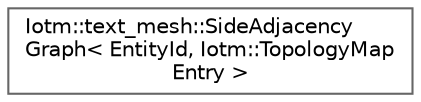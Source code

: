 digraph "Graphical Class Hierarchy"
{
 // INTERACTIVE_SVG=YES
 // LATEX_PDF_SIZE
  bgcolor="transparent";
  edge [fontname=Helvetica,fontsize=10,labelfontname=Helvetica,labelfontsize=10];
  node [fontname=Helvetica,fontsize=10,shape=box,height=0.2,width=0.4];
  rankdir="LR";
  Node0 [id="Node000000",label="Iotm::text_mesh::SideAdjacency\lGraph\< EntityId, Iotm::TopologyMap\lEntry \>",height=0.2,width=0.4,color="grey40", fillcolor="white", style="filled",URL="$classIotm_1_1text__mesh_1_1SideAdjacencyGraph.html",tooltip=" "];
}

